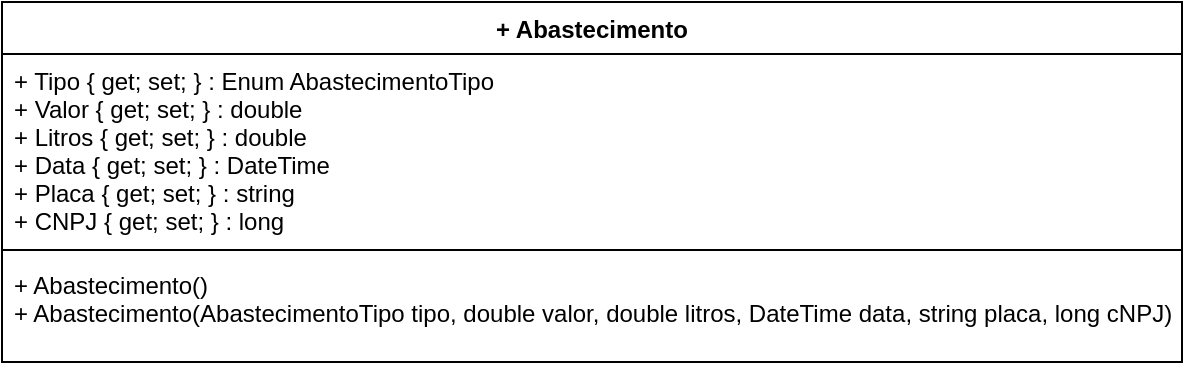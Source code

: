 <mxfile version="12.2.0" type="device" pages="1"><diagram id="aeH4SGEEoyOoiou1zF-Y" name="Page-1"><mxGraphModel dx="984" dy="393" grid="1" gridSize="10" guides="1" tooltips="1" connect="1" arrows="1" fold="1" page="1" pageScale="1" pageWidth="1169" pageHeight="827" math="0" shadow="0"><root><mxCell id="0"/><mxCell id="1" parent="0"/><mxCell id="QVzqmgC1aSP6FY4luHf9-1" value="+ Abastecimento" style="swimlane;fontStyle=1;align=center;verticalAlign=top;childLayout=stackLayout;horizontal=1;startSize=26;horizontalStack=0;resizeParent=1;resizeParentMax=0;resizeLast=0;collapsible=1;marginBottom=0;" vertex="1" parent="1"><mxGeometry x="310" y="120" width="590" height="180" as="geometry"/></mxCell><mxCell id="QVzqmgC1aSP6FY4luHf9-2" value="+ Tipo { get; set; } : Enum AbastecimentoTipo&#10;+ Valor { get; set; } : double&#10;+ Litros { get; set; } : double&#10;+ Data { get; set; } : DateTime&#10;+ Placa { get; set; } : string&#10;+ CNPJ { get; set; } : long" style="text;strokeColor=none;fillColor=none;align=left;verticalAlign=top;spacingLeft=4;spacingRight=4;overflow=hidden;rotatable=0;points=[[0,0.5],[1,0.5]];portConstraint=eastwest;" vertex="1" parent="QVzqmgC1aSP6FY4luHf9-1"><mxGeometry y="26" width="590" height="94" as="geometry"/></mxCell><mxCell id="QVzqmgC1aSP6FY4luHf9-3" value="" style="line;strokeWidth=1;fillColor=none;align=left;verticalAlign=middle;spacingTop=-1;spacingLeft=3;spacingRight=3;rotatable=0;labelPosition=right;points=[];portConstraint=eastwest;" vertex="1" parent="QVzqmgC1aSP6FY4luHf9-1"><mxGeometry y="120" width="590" height="8" as="geometry"/></mxCell><mxCell id="QVzqmgC1aSP6FY4luHf9-4" value="+ Abastecimento()&#10;+ Abastecimento(AbastecimentoTipo tipo, double valor, double litros, DateTime data, string placa, long cNPJ)" style="text;strokeColor=none;fillColor=none;align=left;verticalAlign=top;spacingLeft=4;spacingRight=4;overflow=hidden;rotatable=0;points=[[0,0.5],[1,0.5]];portConstraint=eastwest;" vertex="1" parent="QVzqmgC1aSP6FY4luHf9-1"><mxGeometry y="128" width="590" height="52" as="geometry"/></mxCell></root></mxGraphModel></diagram></mxfile>